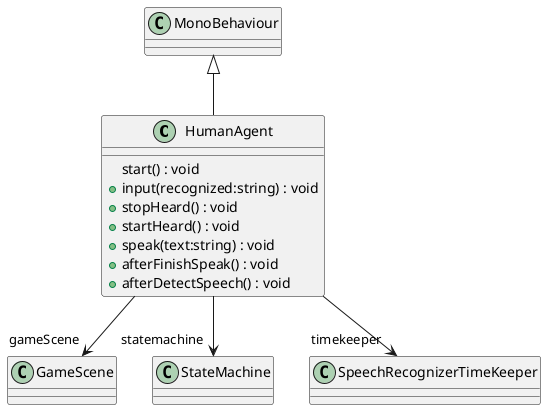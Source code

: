 @startuml
class HumanAgent {
    start() : void
    + input(recognized:string) : void
    + stopHeard() : void
    + startHeard() : void
    + speak(text:string) : void
    + afterFinishSpeak() : void
    + afterDetectSpeech() : void
}
MonoBehaviour <|-- HumanAgent
HumanAgent --> "gameScene" GameScene
HumanAgent --> "statemachine" StateMachine
HumanAgent --> "timekeeper" SpeechRecognizerTimeKeeper
@enduml
